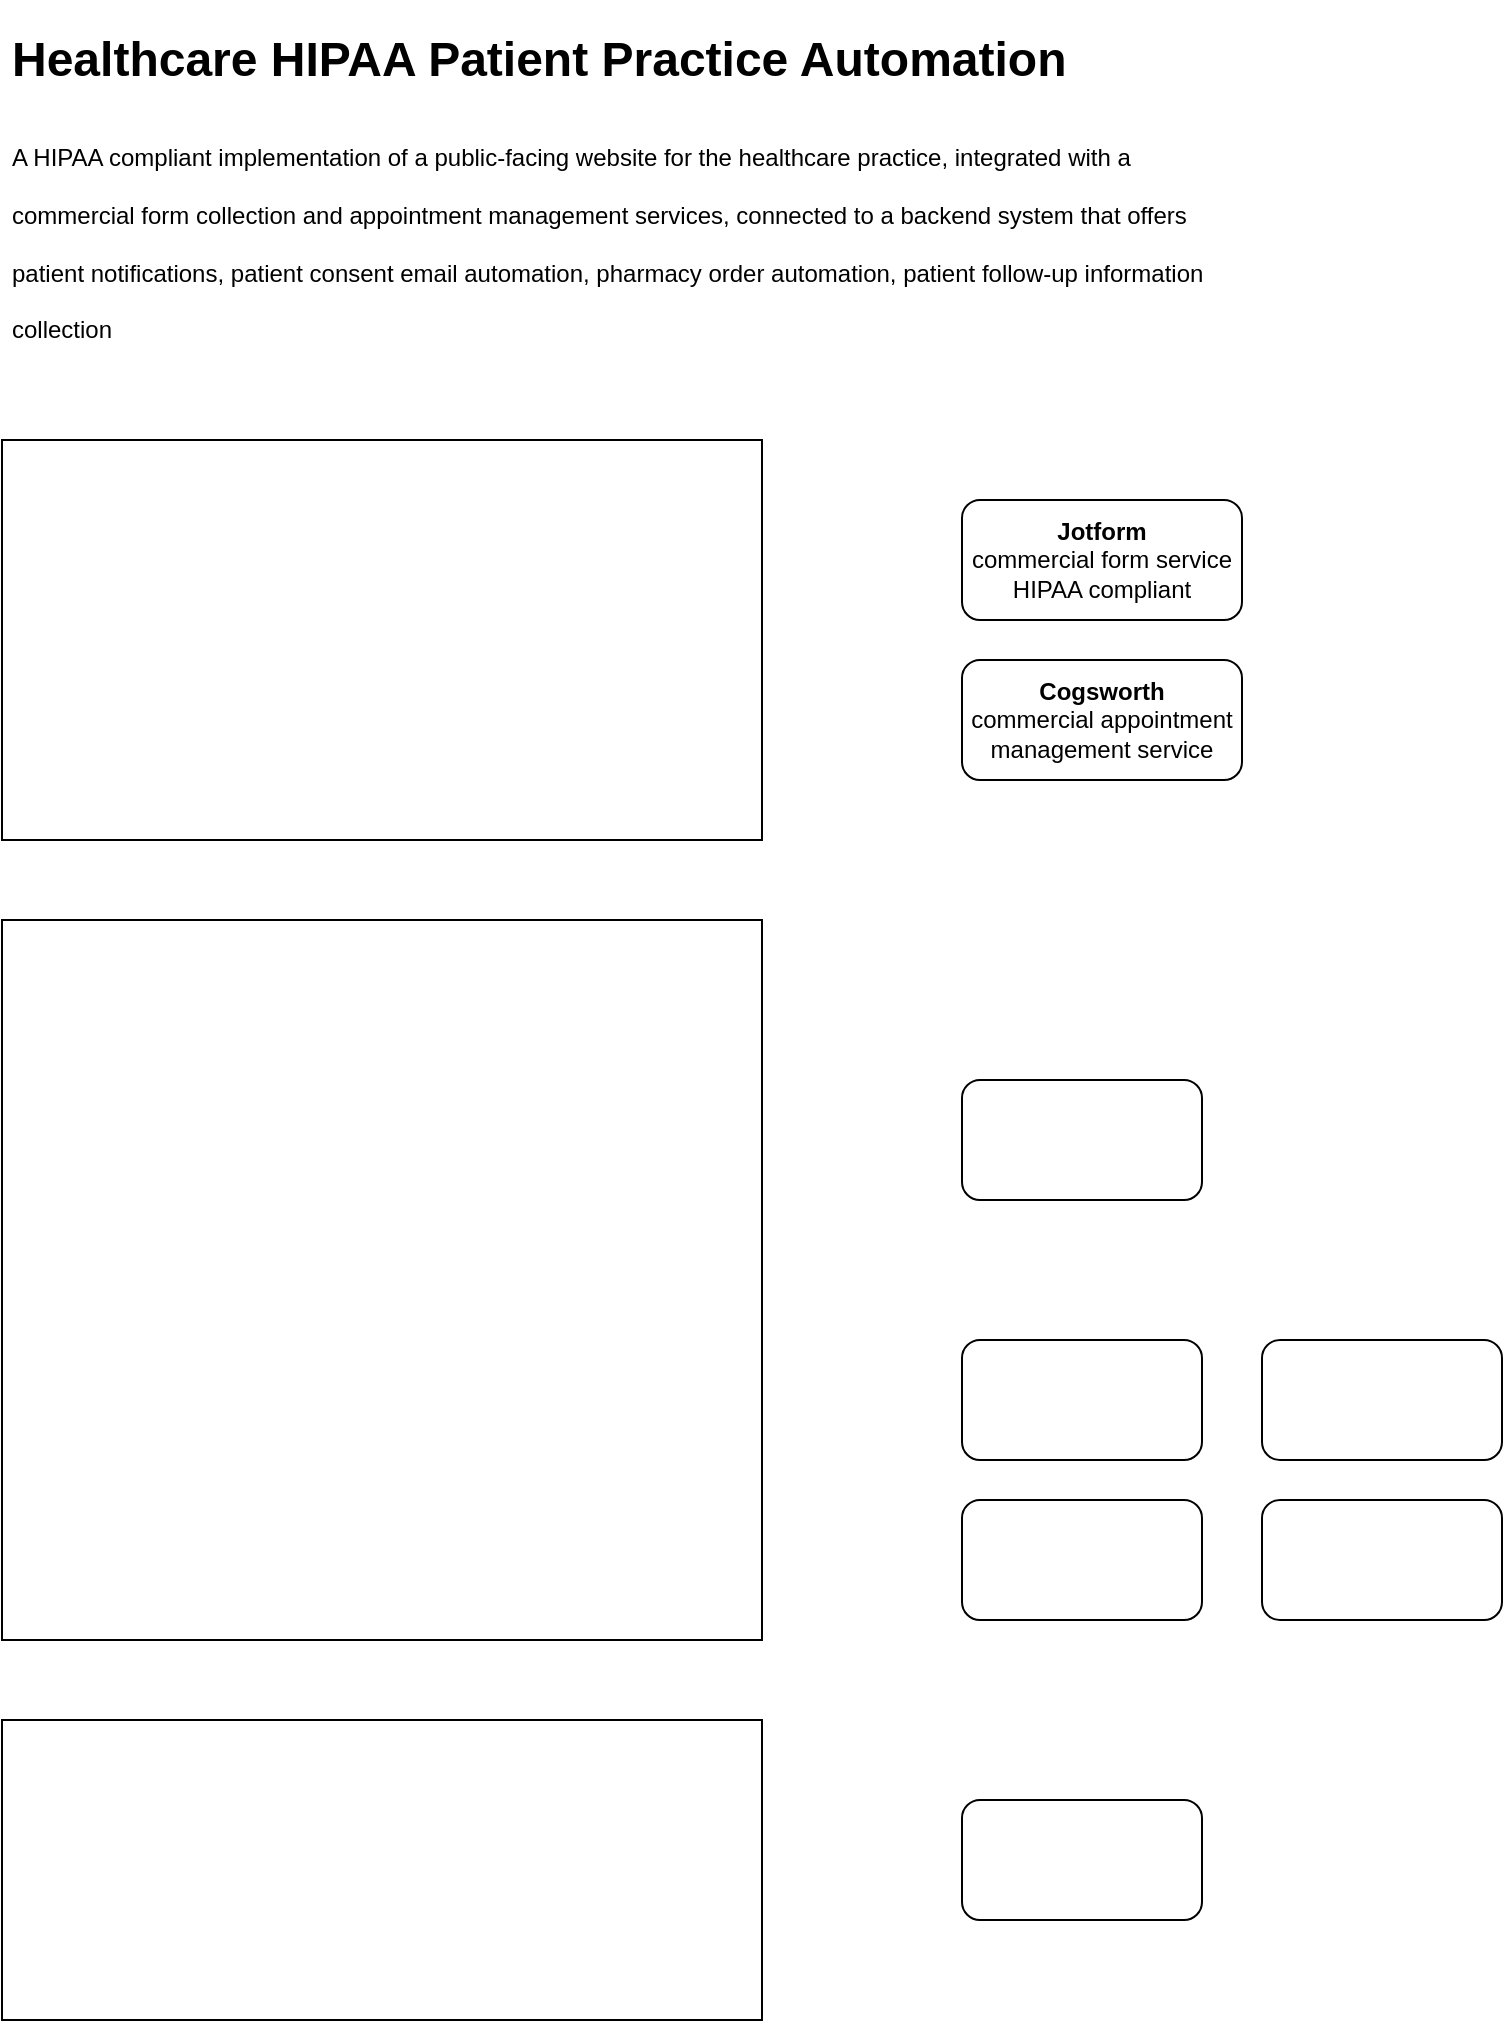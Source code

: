 <mxfile version="14.4.8" type="github">
  <diagram id="SSoS54ry8ZdYMhagJAIk" name="Page-1">
    <mxGraphModel dx="3930" dy="3200" grid="1" gridSize="10" guides="1" tooltips="1" connect="1" arrows="1" fold="1" page="1" pageScale="1" pageWidth="850" pageHeight="1100" math="0" shadow="0">
      <root>
        <mxCell id="0" />
        <mxCell id="1" parent="0" />
        <mxCell id="QYhbDupaITXDfX72JbQJ-1" value="&lt;h1&gt;&lt;span&gt;Healthcare HIPAA Patient Practice Automation&lt;/span&gt;&lt;/h1&gt;&lt;h1&gt;&lt;span style=&quot;font-size: 12px ; font-weight: normal&quot;&gt;A HIPAA compliant implementation of a public-facing website for the healthcare practice, integrated with a commercial form collection and appointment management services, connected to a backend system that offers patient notifications, patient consent email automation, pharmacy order automation, patient follow-up information collection&amp;nbsp;&lt;/span&gt;&lt;br&gt;&lt;/h1&gt;" style="text;html=1;strokeColor=none;fillColor=none;spacing=5;spacingTop=-20;whiteSpace=wrap;overflow=hidden;rounded=0;" vertex="1" parent="1">
          <mxGeometry x="40" y="30" width="630" height="170" as="geometry" />
        </mxCell>
        <mxCell id="QYhbDupaITXDfX72JbQJ-3" value="&lt;b&gt;Jotform&lt;br&gt;&lt;/b&gt;commercial form service&lt;br&gt;HIPAA compliant" style="rounded=1;whiteSpace=wrap;html=1;" vertex="1" parent="1">
          <mxGeometry x="520" y="270" width="140" height="60" as="geometry" />
        </mxCell>
        <mxCell id="QYhbDupaITXDfX72JbQJ-6" value="" style="rounded=0;whiteSpace=wrap;html=1;align=left;" vertex="1" parent="1">
          <mxGeometry x="40" y="240" width="380" height="200" as="geometry" />
        </mxCell>
        <mxCell id="QYhbDupaITXDfX72JbQJ-7" value="" style="rounded=0;whiteSpace=wrap;html=1;" vertex="1" parent="1">
          <mxGeometry x="40" y="480" width="380" height="360" as="geometry" />
        </mxCell>
        <mxCell id="QYhbDupaITXDfX72JbQJ-8" value="" style="rounded=0;whiteSpace=wrap;html=1;" vertex="1" parent="1">
          <mxGeometry x="40" y="880" width="380" height="150" as="geometry" />
        </mxCell>
        <mxCell id="QYhbDupaITXDfX72JbQJ-9" value="" style="rounded=1;whiteSpace=wrap;html=1;" vertex="1" parent="1">
          <mxGeometry x="520" y="560" width="120" height="60" as="geometry" />
        </mxCell>
        <mxCell id="QYhbDupaITXDfX72JbQJ-10" value="" style="rounded=1;whiteSpace=wrap;html=1;" vertex="1" parent="1">
          <mxGeometry x="520" y="690" width="120" height="60" as="geometry" />
        </mxCell>
        <mxCell id="QYhbDupaITXDfX72JbQJ-11" value="" style="rounded=1;whiteSpace=wrap;html=1;" vertex="1" parent="1">
          <mxGeometry x="520" y="770" width="120" height="60" as="geometry" />
        </mxCell>
        <mxCell id="QYhbDupaITXDfX72JbQJ-12" value="&lt;b&gt;Cogsworth&lt;/b&gt;&lt;br&gt;commercial appointment management service" style="rounded=1;whiteSpace=wrap;html=1;" vertex="1" parent="1">
          <mxGeometry x="520" y="350" width="140" height="60" as="geometry" />
        </mxCell>
        <mxCell id="QYhbDupaITXDfX72JbQJ-14" value="" style="rounded=1;whiteSpace=wrap;html=1;" vertex="1" parent="1">
          <mxGeometry x="670" y="690" width="120" height="60" as="geometry" />
        </mxCell>
        <mxCell id="QYhbDupaITXDfX72JbQJ-15" value="" style="rounded=1;whiteSpace=wrap;html=1;" vertex="1" parent="1">
          <mxGeometry x="670" y="770" width="120" height="60" as="geometry" />
        </mxCell>
        <mxCell id="QYhbDupaITXDfX72JbQJ-16" value="" style="rounded=1;whiteSpace=wrap;html=1;" vertex="1" parent="1">
          <mxGeometry x="520" y="920" width="120" height="60" as="geometry" />
        </mxCell>
      </root>
    </mxGraphModel>
  </diagram>
</mxfile>
